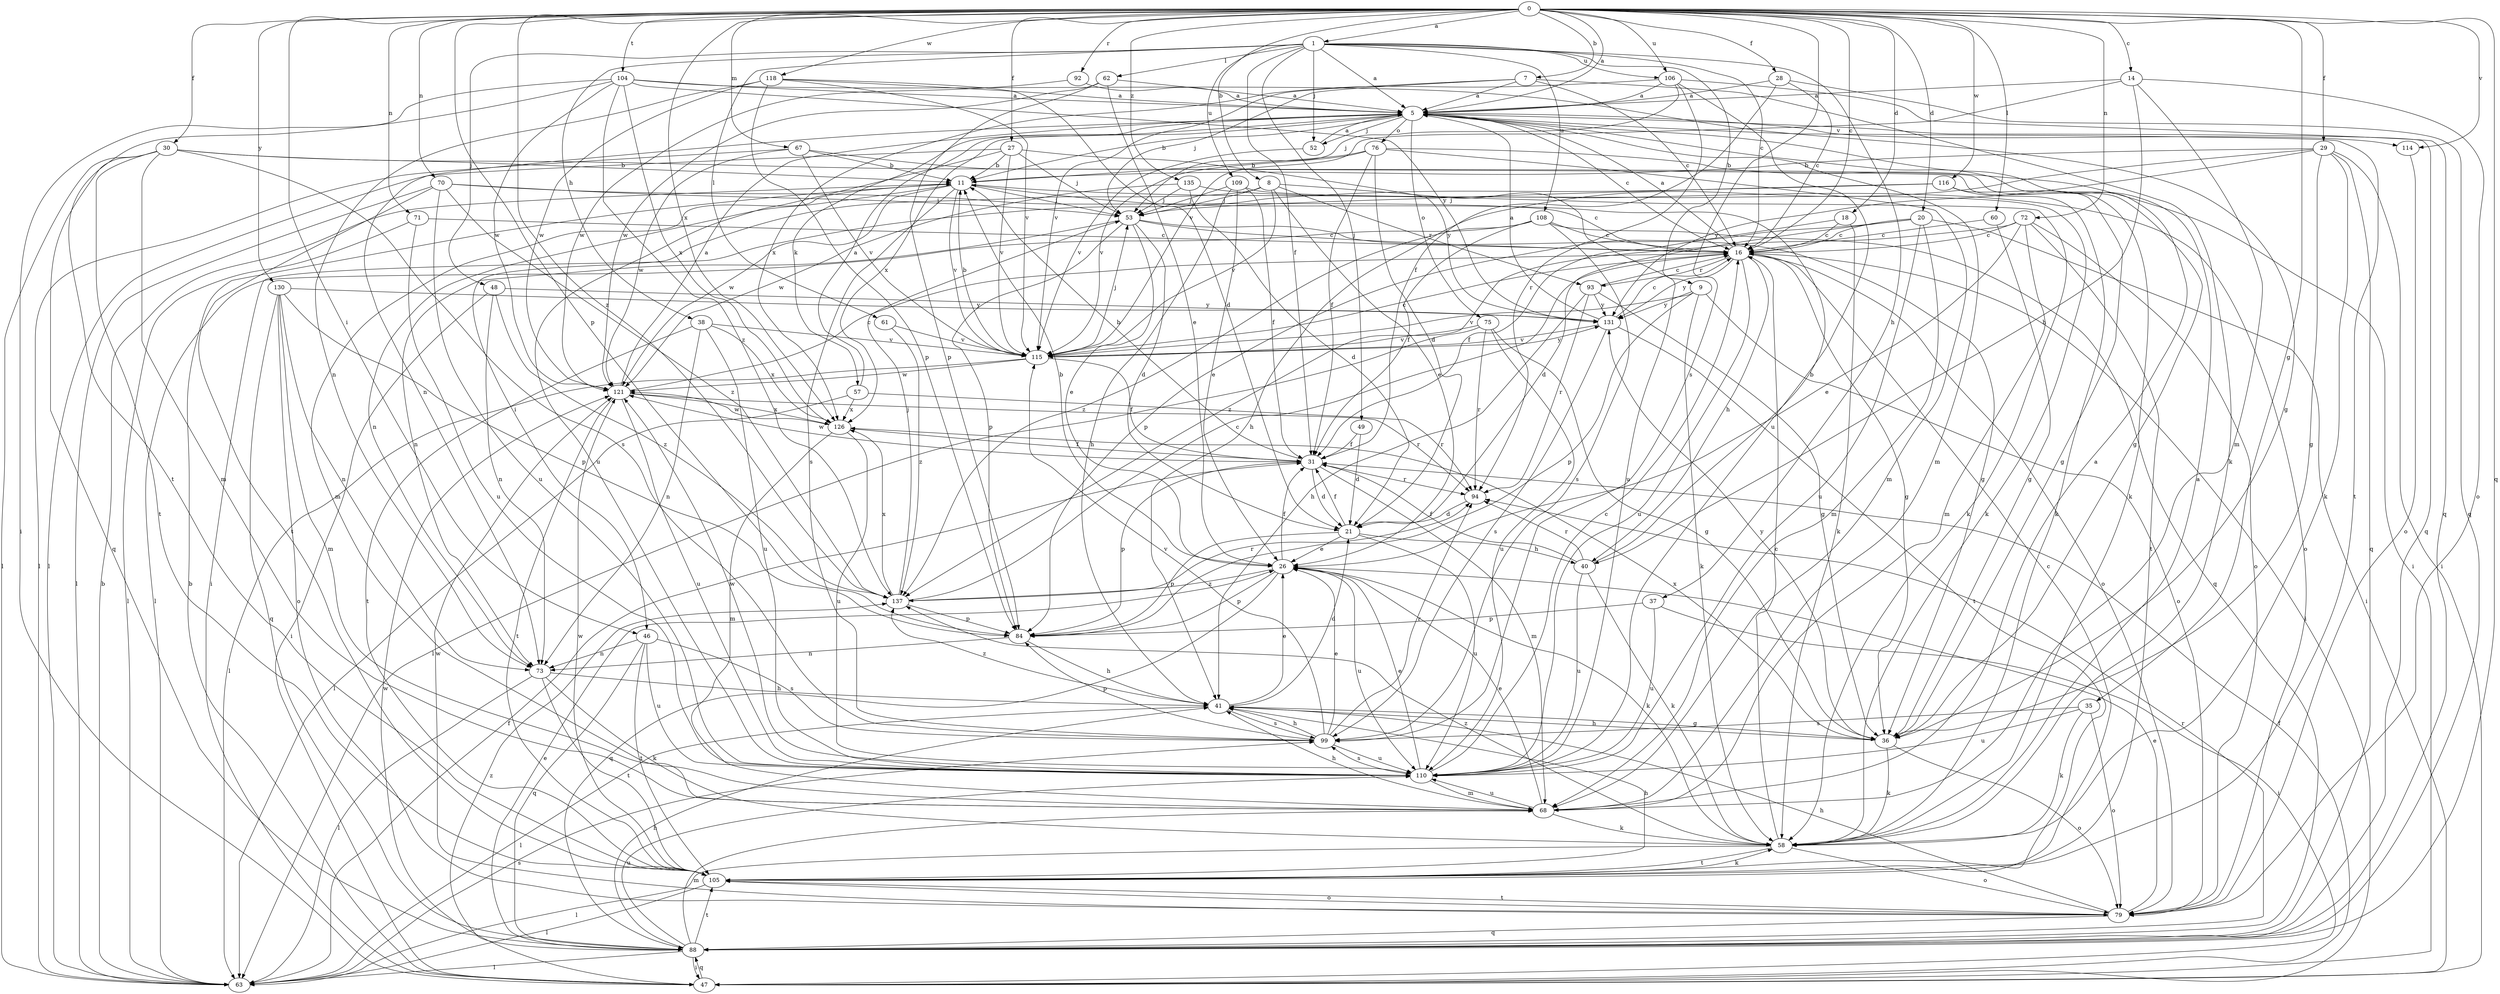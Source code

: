 strict digraph  {
0;
1;
5;
7;
8;
9;
11;
14;
16;
18;
20;
21;
26;
27;
28;
29;
30;
31;
35;
36;
37;
38;
40;
41;
46;
47;
48;
49;
52;
53;
57;
58;
60;
61;
62;
63;
67;
68;
70;
71;
72;
73;
75;
76;
79;
84;
88;
92;
93;
94;
99;
104;
105;
106;
108;
109;
110;
114;
115;
116;
118;
121;
126;
130;
131;
135;
137;
0 -> 1  [label=a];
0 -> 5  [label=a];
0 -> 7  [label=b];
0 -> 8  [label=b];
0 -> 14  [label=c];
0 -> 16  [label=c];
0 -> 18  [label=d];
0 -> 20  [label=d];
0 -> 27  [label=f];
0 -> 28  [label=f];
0 -> 29  [label=f];
0 -> 30  [label=f];
0 -> 35  [label=g];
0 -> 46  [label=i];
0 -> 60  [label=l];
0 -> 67  [label=m];
0 -> 70  [label=n];
0 -> 71  [label=n];
0 -> 72  [label=n];
0 -> 84  [label=p];
0 -> 88  [label=q];
0 -> 92  [label=r];
0 -> 99  [label=s];
0 -> 104  [label=t];
0 -> 106  [label=u];
0 -> 114  [label=v];
0 -> 116  [label=w];
0 -> 118  [label=w];
0 -> 126  [label=x];
0 -> 130  [label=y];
0 -> 135  [label=z];
0 -> 137  [label=z];
1 -> 5  [label=a];
1 -> 9  [label=b];
1 -> 16  [label=c];
1 -> 31  [label=f];
1 -> 37  [label=h];
1 -> 38  [label=h];
1 -> 48  [label=j];
1 -> 49  [label=j];
1 -> 52  [label=j];
1 -> 61  [label=l];
1 -> 62  [label=l];
1 -> 106  [label=u];
1 -> 108  [label=u];
1 -> 109  [label=u];
5 -> 11  [label=b];
5 -> 16  [label=c];
5 -> 52  [label=j];
5 -> 57  [label=k];
5 -> 68  [label=m];
5 -> 73  [label=n];
5 -> 75  [label=o];
5 -> 76  [label=o];
5 -> 88  [label=q];
5 -> 105  [label=t];
5 -> 114  [label=v];
5 -> 126  [label=x];
7 -> 5  [label=a];
7 -> 16  [label=c];
7 -> 53  [label=j];
7 -> 58  [label=k];
7 -> 115  [label=v];
8 -> 26  [label=e];
8 -> 46  [label=i];
8 -> 53  [label=j];
8 -> 93  [label=r];
8 -> 110  [label=u];
8 -> 115  [label=v];
9 -> 58  [label=k];
9 -> 79  [label=o];
9 -> 84  [label=p];
9 -> 115  [label=v];
9 -> 131  [label=y];
11 -> 53  [label=j];
11 -> 58  [label=k];
11 -> 68  [label=m];
11 -> 73  [label=n];
11 -> 99  [label=s];
11 -> 115  [label=v];
11 -> 121  [label=w];
14 -> 5  [label=a];
14 -> 40  [label=h];
14 -> 68  [label=m];
14 -> 79  [label=o];
14 -> 115  [label=v];
16 -> 5  [label=a];
16 -> 36  [label=g];
16 -> 40  [label=h];
16 -> 47  [label=i];
16 -> 79  [label=o];
16 -> 93  [label=r];
16 -> 110  [label=u];
16 -> 131  [label=y];
18 -> 16  [label=c];
18 -> 31  [label=f];
18 -> 58  [label=k];
20 -> 16  [label=c];
20 -> 21  [label=d];
20 -> 47  [label=i];
20 -> 68  [label=m];
20 -> 84  [label=p];
20 -> 110  [label=u];
21 -> 26  [label=e];
21 -> 31  [label=f];
21 -> 40  [label=h];
21 -> 84  [label=p];
21 -> 110  [label=u];
26 -> 11  [label=b];
26 -> 31  [label=f];
26 -> 58  [label=k];
26 -> 84  [label=p];
26 -> 88  [label=q];
26 -> 110  [label=u];
26 -> 137  [label=z];
27 -> 11  [label=b];
27 -> 53  [label=j];
27 -> 63  [label=l];
27 -> 110  [label=u];
27 -> 115  [label=v];
27 -> 131  [label=y];
28 -> 5  [label=a];
28 -> 16  [label=c];
28 -> 31  [label=f];
28 -> 88  [label=q];
29 -> 11  [label=b];
29 -> 36  [label=g];
29 -> 41  [label=h];
29 -> 47  [label=i];
29 -> 58  [label=k];
29 -> 88  [label=q];
29 -> 131  [label=y];
30 -> 11  [label=b];
30 -> 58  [label=k];
30 -> 63  [label=l];
30 -> 68  [label=m];
30 -> 88  [label=q];
30 -> 99  [label=s];
30 -> 105  [label=t];
31 -> 11  [label=b];
31 -> 21  [label=d];
31 -> 68  [label=m];
31 -> 84  [label=p];
31 -> 94  [label=r];
31 -> 121  [label=w];
35 -> 58  [label=k];
35 -> 79  [label=o];
35 -> 99  [label=s];
35 -> 110  [label=u];
36 -> 41  [label=h];
36 -> 58  [label=k];
36 -> 79  [label=o];
36 -> 126  [label=x];
36 -> 131  [label=y];
37 -> 47  [label=i];
37 -> 84  [label=p];
37 -> 110  [label=u];
38 -> 73  [label=n];
38 -> 105  [label=t];
38 -> 110  [label=u];
38 -> 115  [label=v];
38 -> 126  [label=x];
40 -> 11  [label=b];
40 -> 31  [label=f];
40 -> 58  [label=k];
40 -> 94  [label=r];
40 -> 110  [label=u];
41 -> 21  [label=d];
41 -> 26  [label=e];
41 -> 36  [label=g];
41 -> 63  [label=l];
41 -> 99  [label=s];
41 -> 137  [label=z];
46 -> 73  [label=n];
46 -> 88  [label=q];
46 -> 99  [label=s];
46 -> 105  [label=t];
46 -> 110  [label=u];
47 -> 11  [label=b];
47 -> 31  [label=f];
47 -> 88  [label=q];
47 -> 121  [label=w];
48 -> 47  [label=i];
48 -> 73  [label=n];
48 -> 131  [label=y];
48 -> 137  [label=z];
49 -> 21  [label=d];
49 -> 31  [label=f];
52 -> 5  [label=a];
52 -> 115  [label=v];
53 -> 16  [label=c];
53 -> 21  [label=d];
53 -> 26  [label=e];
53 -> 36  [label=g];
53 -> 73  [label=n];
53 -> 84  [label=p];
57 -> 5  [label=a];
57 -> 63  [label=l];
57 -> 94  [label=r];
57 -> 126  [label=x];
58 -> 5  [label=a];
58 -> 16  [label=c];
58 -> 63  [label=l];
58 -> 79  [label=o];
58 -> 105  [label=t];
58 -> 137  [label=z];
60 -> 16  [label=c];
60 -> 36  [label=g];
61 -> 115  [label=v];
61 -> 137  [label=z];
62 -> 5  [label=a];
62 -> 26  [label=e];
62 -> 84  [label=p];
62 -> 121  [label=w];
63 -> 11  [label=b];
63 -> 31  [label=f];
63 -> 99  [label=s];
67 -> 11  [label=b];
67 -> 36  [label=g];
67 -> 63  [label=l];
67 -> 115  [label=v];
67 -> 121  [label=w];
68 -> 5  [label=a];
68 -> 26  [label=e];
68 -> 41  [label=h];
68 -> 58  [label=k];
68 -> 110  [label=u];
70 -> 16  [label=c];
70 -> 53  [label=j];
70 -> 63  [label=l];
70 -> 105  [label=t];
70 -> 110  [label=u];
70 -> 137  [label=z];
71 -> 16  [label=c];
71 -> 63  [label=l];
71 -> 110  [label=u];
72 -> 16  [label=c];
72 -> 26  [label=e];
72 -> 68  [label=m];
72 -> 79  [label=o];
72 -> 105  [label=t];
72 -> 137  [label=z];
73 -> 41  [label=h];
73 -> 58  [label=k];
73 -> 63  [label=l];
73 -> 105  [label=t];
75 -> 36  [label=g];
75 -> 63  [label=l];
75 -> 94  [label=r];
75 -> 110  [label=u];
75 -> 115  [label=v];
76 -> 11  [label=b];
76 -> 21  [label=d];
76 -> 31  [label=f];
76 -> 47  [label=i];
76 -> 68  [label=m];
76 -> 115  [label=v];
79 -> 26  [label=e];
79 -> 41  [label=h];
79 -> 88  [label=q];
79 -> 105  [label=t];
79 -> 121  [label=w];
84 -> 41  [label=h];
84 -> 73  [label=n];
88 -> 26  [label=e];
88 -> 41  [label=h];
88 -> 47  [label=i];
88 -> 63  [label=l];
88 -> 68  [label=m];
88 -> 94  [label=r];
88 -> 105  [label=t];
88 -> 110  [label=u];
88 -> 137  [label=z];
92 -> 5  [label=a];
92 -> 121  [label=w];
93 -> 16  [label=c];
93 -> 36  [label=g];
93 -> 41  [label=h];
93 -> 94  [label=r];
93 -> 131  [label=y];
94 -> 21  [label=d];
99 -> 26  [label=e];
99 -> 41  [label=h];
99 -> 84  [label=p];
99 -> 94  [label=r];
99 -> 110  [label=u];
99 -> 115  [label=v];
104 -> 5  [label=a];
104 -> 36  [label=g];
104 -> 47  [label=i];
104 -> 105  [label=t];
104 -> 121  [label=w];
104 -> 126  [label=x];
104 -> 131  [label=y];
104 -> 137  [label=z];
105 -> 16  [label=c];
105 -> 41  [label=h];
105 -> 58  [label=k];
105 -> 63  [label=l];
105 -> 79  [label=o];
105 -> 121  [label=w];
106 -> 5  [label=a];
106 -> 53  [label=j];
106 -> 88  [label=q];
106 -> 94  [label=r];
106 -> 110  [label=u];
106 -> 126  [label=x];
108 -> 16  [label=c];
108 -> 31  [label=f];
108 -> 63  [label=l];
108 -> 88  [label=q];
108 -> 99  [label=s];
108 -> 137  [label=z];
109 -> 26  [label=e];
109 -> 31  [label=f];
109 -> 41  [label=h];
109 -> 53  [label=j];
109 -> 58  [label=k];
110 -> 16  [label=c];
110 -> 26  [label=e];
110 -> 68  [label=m];
110 -> 99  [label=s];
110 -> 121  [label=w];
114 -> 79  [label=o];
115 -> 11  [label=b];
115 -> 16  [label=c];
115 -> 31  [label=f];
115 -> 53  [label=j];
115 -> 63  [label=l];
115 -> 121  [label=w];
115 -> 131  [label=y];
116 -> 36  [label=g];
116 -> 47  [label=i];
116 -> 53  [label=j];
116 -> 58  [label=k];
118 -> 5  [label=a];
118 -> 21  [label=d];
118 -> 73  [label=n];
118 -> 84  [label=p];
118 -> 115  [label=v];
118 -> 121  [label=w];
121 -> 5  [label=a];
121 -> 16  [label=c];
121 -> 94  [label=r];
121 -> 105  [label=t];
121 -> 110  [label=u];
121 -> 126  [label=x];
126 -> 31  [label=f];
126 -> 68  [label=m];
126 -> 110  [label=u];
126 -> 121  [label=w];
130 -> 68  [label=m];
130 -> 73  [label=n];
130 -> 79  [label=o];
130 -> 84  [label=p];
130 -> 88  [label=q];
130 -> 131  [label=y];
131 -> 5  [label=a];
131 -> 16  [label=c];
131 -> 99  [label=s];
131 -> 105  [label=t];
131 -> 115  [label=v];
135 -> 21  [label=d];
135 -> 53  [label=j];
135 -> 79  [label=o];
135 -> 121  [label=w];
137 -> 16  [label=c];
137 -> 53  [label=j];
137 -> 84  [label=p];
137 -> 94  [label=r];
137 -> 126  [label=x];
}
